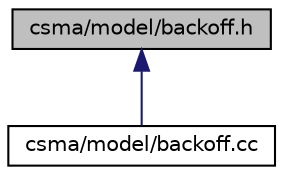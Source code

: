 digraph "csma/model/backoff.h"
{
  edge [fontname="Helvetica",fontsize="10",labelfontname="Helvetica",labelfontsize="10"];
  node [fontname="Helvetica",fontsize="10",shape=record];
  Node1 [label="csma/model/backoff.h",height=0.2,width=0.4,color="black", fillcolor="grey75", style="filled", fontcolor="black"];
  Node1 -> Node2 [dir="back",color="midnightblue",fontsize="10",style="solid"];
  Node2 [label="csma/model/backoff.cc",height=0.2,width=0.4,color="black", fillcolor="white", style="filled",URL="$de/df6/backoff_8cc.html"];
}
